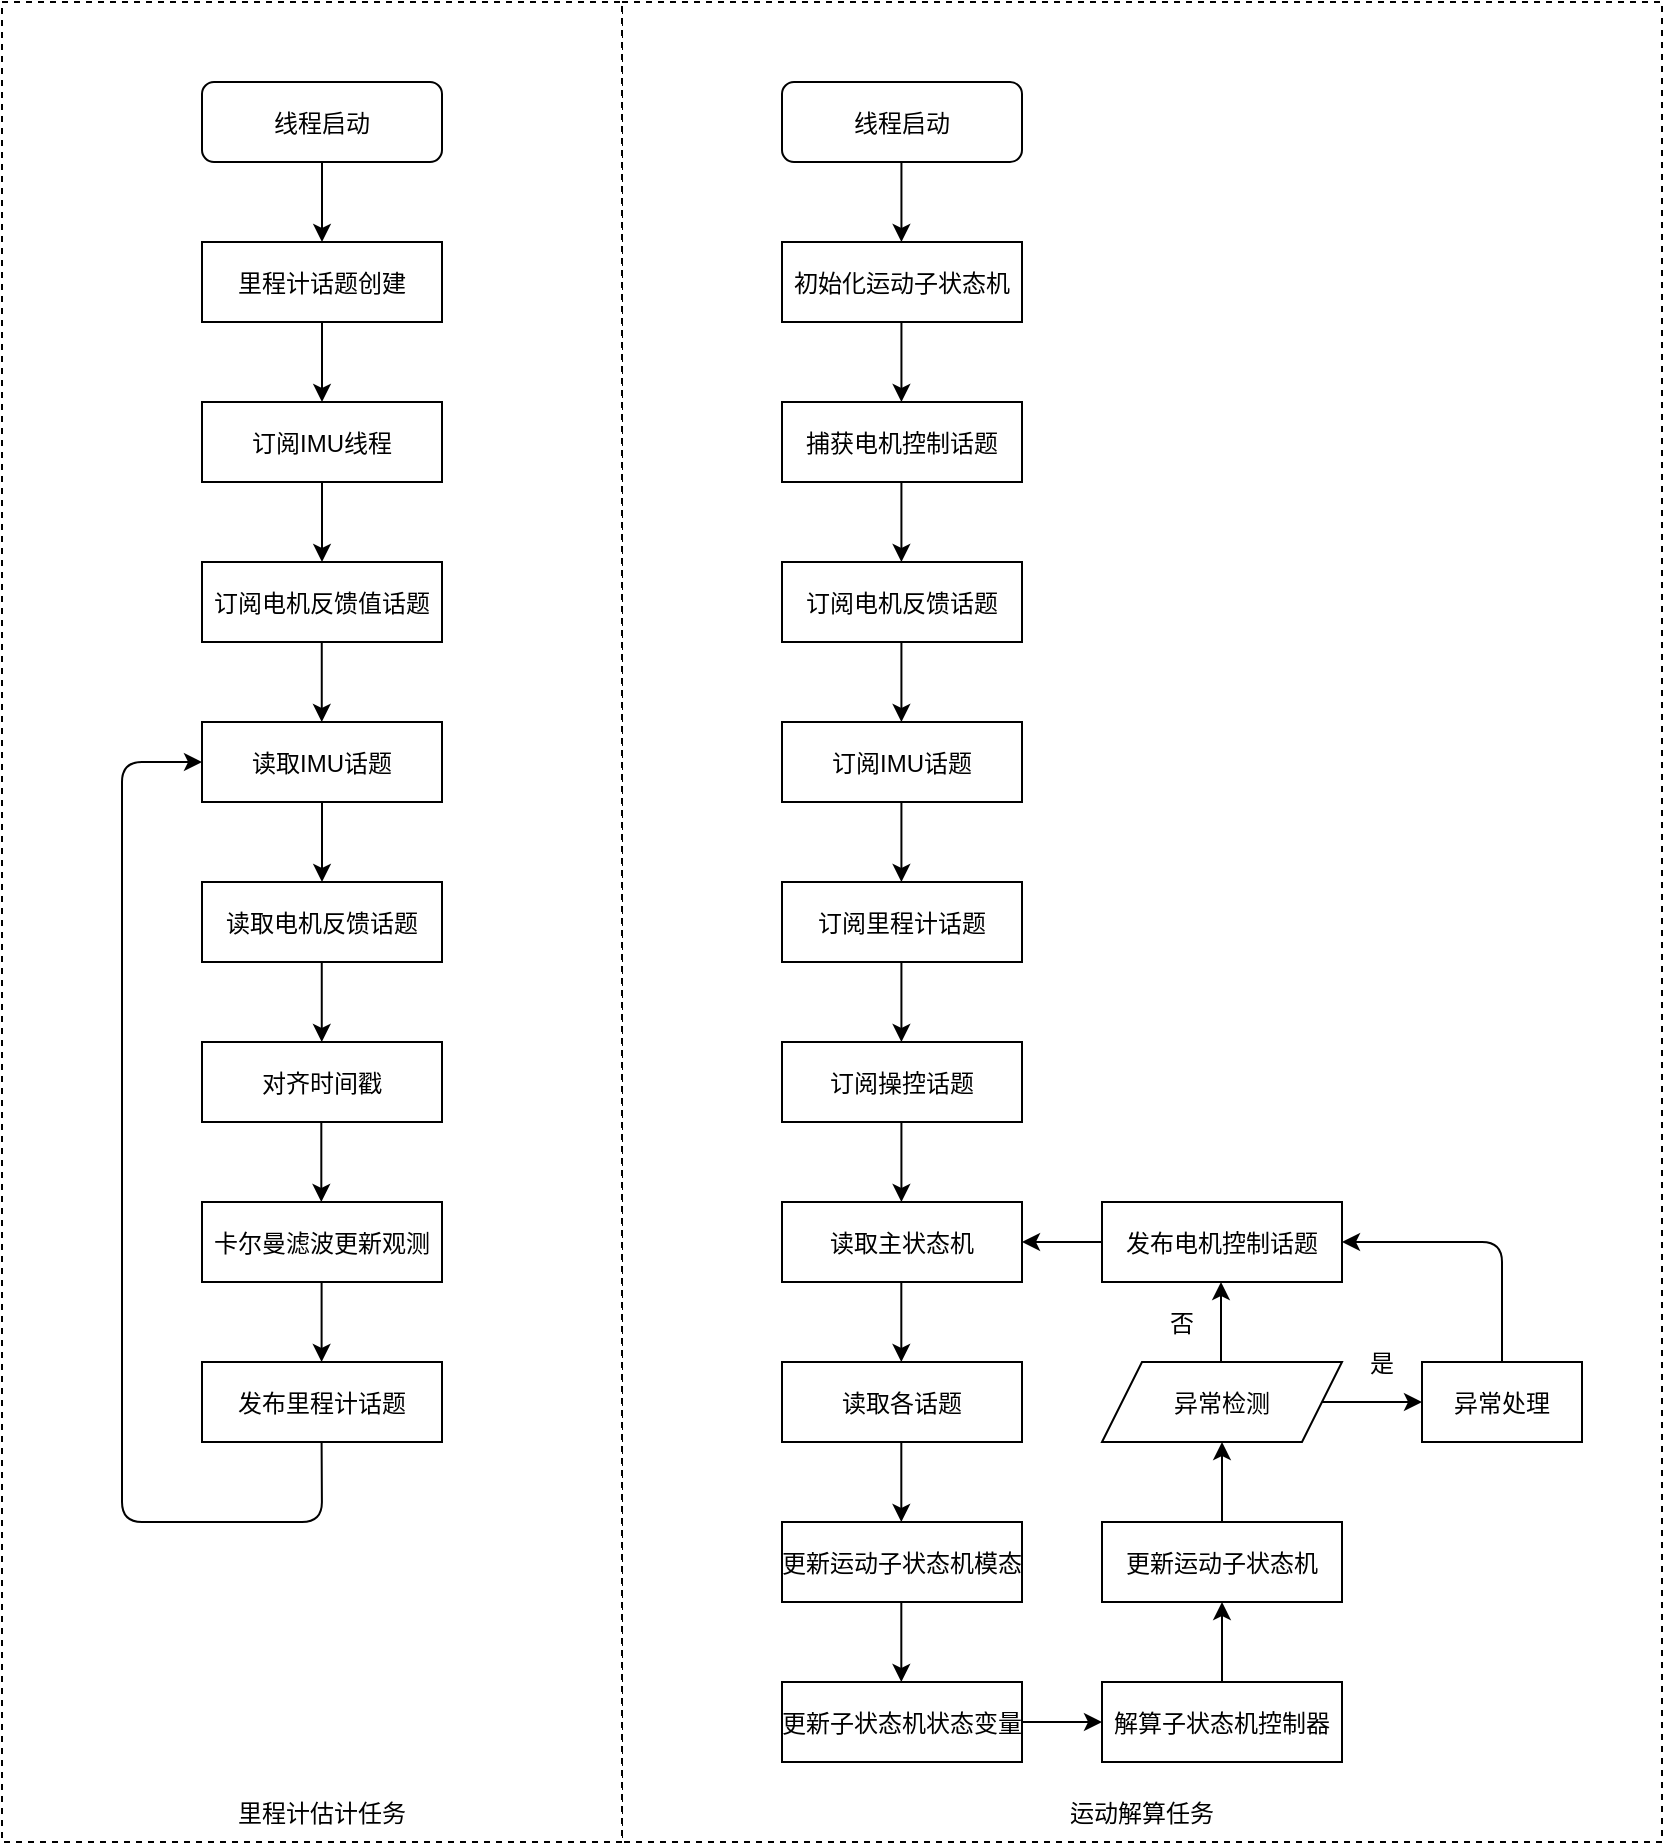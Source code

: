 <mxfile>
    <diagram id="dJeHLggQsJ0Tgp8NW4j0" name="Page-1">
        <mxGraphModel dx="1155" dy="649" grid="1" gridSize="10" guides="1" tooltips="1" connect="1" arrows="1" fold="1" page="1" pageScale="1" pageWidth="850" pageHeight="1100" math="0" shadow="0">
            <root>
                <mxCell id="0"/>
                <mxCell id="1" parent="0"/>
                <mxCell id="186" value="" style="rounded=0;dashed=1;" vertex="1" parent="1">
                    <mxGeometry x="310" width="520" height="920" as="geometry"/>
                </mxCell>
                <mxCell id="35" value="" style="rounded=0;dashed=1;" parent="1" vertex="1">
                    <mxGeometry width="310" height="920" as="geometry"/>
                </mxCell>
                <mxCell id="37" value="里程计话题创建" style="rounded=0;" parent="1" vertex="1">
                    <mxGeometry x="100" y="120" width="120" height="40" as="geometry"/>
                </mxCell>
                <mxCell id="38" value="订阅IMU线程" style="rounded=0;" parent="1" vertex="1">
                    <mxGeometry x="100" y="200" width="120" height="40" as="geometry"/>
                </mxCell>
                <mxCell id="39" value="" style="endArrow=classic;entryX=0.5;entryY=0;entryDx=0;entryDy=0;exitX=0.5;exitY=1;exitDx=0;exitDy=0;" parent="1" source="37" target="38" edge="1">
                    <mxGeometry width="50" height="50" relative="1" as="geometry">
                        <mxPoint x="260" y="270" as="sourcePoint"/>
                        <mxPoint x="310" y="220" as="targetPoint"/>
                    </mxGeometry>
                </mxCell>
                <mxCell id="59" value="线程启动" style="rounded=1;" parent="1" vertex="1">
                    <mxGeometry x="100" y="40" width="120" height="40" as="geometry"/>
                </mxCell>
                <mxCell id="60" value="" style="endArrow=classic;entryX=0.5;entryY=0;entryDx=0;entryDy=0;exitX=0.5;exitY=1;exitDx=0;exitDy=0;" parent="1" source="59" target="37" edge="1">
                    <mxGeometry width="50" height="50" relative="1" as="geometry">
                        <mxPoint x="260" y="160" as="sourcePoint"/>
                        <mxPoint x="310" y="110" as="targetPoint"/>
                    </mxGeometry>
                </mxCell>
                <mxCell id="88" value="订阅电机反馈值话题" style="rounded=0;" parent="1" vertex="1">
                    <mxGeometry x="100" y="280" width="120" height="40" as="geometry"/>
                </mxCell>
                <mxCell id="89" value="" style="endArrow=classic;entryX=0.5;entryY=0;entryDx=0;entryDy=0;exitX=0.5;exitY=1;exitDx=0;exitDy=0;" parent="1" target="88" edge="1">
                    <mxGeometry width="50" height="50" relative="1" as="geometry">
                        <mxPoint x="160" y="240.0" as="sourcePoint"/>
                        <mxPoint x="310" y="300" as="targetPoint"/>
                    </mxGeometry>
                </mxCell>
                <mxCell id="91" value="" style="endArrow=classic;entryX=0.5;entryY=0;entryDx=0;entryDy=0;exitX=0.5;exitY=1;exitDx=0;exitDy=0;" parent="1" edge="1">
                    <mxGeometry width="50" height="50" relative="1" as="geometry">
                        <mxPoint x="159.88" y="320.0" as="sourcePoint"/>
                        <mxPoint x="159.88" y="360" as="targetPoint"/>
                    </mxGeometry>
                </mxCell>
                <mxCell id="94" value="读取IMU话题" style="rounded=0;" parent="1" vertex="1">
                    <mxGeometry x="100" y="360" width="120" height="40" as="geometry"/>
                </mxCell>
                <mxCell id="95" value="读取电机反馈话题" style="rounded=0;" parent="1" vertex="1">
                    <mxGeometry x="100" y="440" width="120" height="40" as="geometry"/>
                </mxCell>
                <mxCell id="96" value="" style="endArrow=classic;entryX=0.5;entryY=0;entryDx=0;entryDy=0;exitX=0.5;exitY=1;exitDx=0;exitDy=0;" parent="1" target="95" edge="1">
                    <mxGeometry width="50" height="50" relative="1" as="geometry">
                        <mxPoint x="160" y="400" as="sourcePoint"/>
                        <mxPoint x="310" y="460" as="targetPoint"/>
                    </mxGeometry>
                </mxCell>
                <mxCell id="97" value="" style="endArrow=classic;entryX=0.5;entryY=0;entryDx=0;entryDy=0;exitX=0.5;exitY=1;exitDx=0;exitDy=0;" parent="1" edge="1">
                    <mxGeometry width="50" height="50" relative="1" as="geometry">
                        <mxPoint x="159.88" y="480" as="sourcePoint"/>
                        <mxPoint x="159.88" y="520" as="targetPoint"/>
                    </mxGeometry>
                </mxCell>
                <mxCell id="98" value="对齐时间戳" style="rounded=0;" parent="1" vertex="1">
                    <mxGeometry x="100" y="520" width="120" height="40" as="geometry"/>
                </mxCell>
                <mxCell id="99" value="卡尔曼滤波更新观测" style="rounded=0;" parent="1" vertex="1">
                    <mxGeometry x="100" y="600" width="120" height="40" as="geometry"/>
                </mxCell>
                <mxCell id="100" value="" style="endArrow=classic;entryX=0.5;entryY=0;entryDx=0;entryDy=0;exitX=0.5;exitY=1;exitDx=0;exitDy=0;" parent="1" edge="1">
                    <mxGeometry width="50" height="50" relative="1" as="geometry">
                        <mxPoint x="159.66" y="560.0" as="sourcePoint"/>
                        <mxPoint x="159.66" y="600" as="targetPoint"/>
                    </mxGeometry>
                </mxCell>
                <mxCell id="101" value="发布里程计话题" style="rounded=0;" parent="1" vertex="1">
                    <mxGeometry x="100" y="680" width="120" height="40" as="geometry"/>
                </mxCell>
                <mxCell id="102" value="" style="endArrow=classic;entryX=0.5;entryY=0;entryDx=0;entryDy=0;exitX=0.5;exitY=1;exitDx=0;exitDy=0;" parent="1" edge="1">
                    <mxGeometry width="50" height="50" relative="1" as="geometry">
                        <mxPoint x="159.8" y="640.0" as="sourcePoint"/>
                        <mxPoint x="159.8" y="680" as="targetPoint"/>
                    </mxGeometry>
                </mxCell>
                <mxCell id="103" value="" style="endArrow=classic;exitX=0.5;exitY=1;exitDx=0;exitDy=0;entryX=0;entryY=0.5;entryDx=0;entryDy=0;" parent="1" target="94" edge="1">
                    <mxGeometry width="50" height="50" relative="1" as="geometry">
                        <mxPoint x="159.8" y="720.0" as="sourcePoint"/>
                        <mxPoint x="30" y="680" as="targetPoint"/>
                        <Array as="points">
                            <mxPoint x="160" y="760"/>
                            <mxPoint x="60" y="760"/>
                            <mxPoint x="60" y="380"/>
                        </Array>
                    </mxGeometry>
                </mxCell>
                <mxCell id="127" value="里程计估计任务" style="text;strokeColor=none;fillColor=none;align=center;verticalAlign=middle;rounded=0;" parent="1" vertex="1">
                    <mxGeometry x="100" y="890" width="120" height="30" as="geometry"/>
                </mxCell>
                <mxCell id="146" value="线程启动" style="rounded=1;" vertex="1" parent="1">
                    <mxGeometry x="390" y="40" width="120" height="40" as="geometry"/>
                </mxCell>
                <mxCell id="147" value="" style="endArrow=classic;entryX=0.5;entryY=0;entryDx=0;entryDy=0;exitX=0.5;exitY=1;exitDx=0;exitDy=0;" edge="1" parent="1">
                    <mxGeometry width="50" height="50" relative="1" as="geometry">
                        <mxPoint x="449.72" y="80" as="sourcePoint"/>
                        <mxPoint x="449.72" y="120" as="targetPoint"/>
                    </mxGeometry>
                </mxCell>
                <mxCell id="148" value="初始化运动子状态机" style="rounded=0;" vertex="1" parent="1">
                    <mxGeometry x="390" y="120" width="120" height="40" as="geometry"/>
                </mxCell>
                <mxCell id="150" value="" style="endArrow=classic;entryX=0.5;entryY=0;entryDx=0;entryDy=0;exitX=0.5;exitY=1;exitDx=0;exitDy=0;" edge="1" parent="1">
                    <mxGeometry width="50" height="50" relative="1" as="geometry">
                        <mxPoint x="449.72" y="160" as="sourcePoint"/>
                        <mxPoint x="449.72" y="200" as="targetPoint"/>
                    </mxGeometry>
                </mxCell>
                <mxCell id="151" value="捕获电机控制话题" style="rounded=0;" vertex="1" parent="1">
                    <mxGeometry x="390" y="200" width="120" height="40" as="geometry"/>
                </mxCell>
                <mxCell id="152" value="订阅电机反馈话题" style="rounded=0;" vertex="1" parent="1">
                    <mxGeometry x="390" y="280" width="120" height="40" as="geometry"/>
                </mxCell>
                <mxCell id="154" value="" style="endArrow=classic;entryX=0.5;entryY=0;entryDx=0;entryDy=0;exitX=0.5;exitY=1;exitDx=0;exitDy=0;" edge="1" parent="1">
                    <mxGeometry width="50" height="50" relative="1" as="geometry">
                        <mxPoint x="449.71" y="240" as="sourcePoint"/>
                        <mxPoint x="449.71" y="280" as="targetPoint"/>
                    </mxGeometry>
                </mxCell>
                <mxCell id="155" value="订阅IMU话题" style="rounded=0;" vertex="1" parent="1">
                    <mxGeometry x="390" y="360" width="120" height="40" as="geometry"/>
                </mxCell>
                <mxCell id="156" value="" style="endArrow=classic;entryX=0.5;entryY=0;entryDx=0;entryDy=0;exitX=0.5;exitY=1;exitDx=0;exitDy=0;" edge="1" parent="1">
                    <mxGeometry width="50" height="50" relative="1" as="geometry">
                        <mxPoint x="449.71" y="320" as="sourcePoint"/>
                        <mxPoint x="449.71" y="360" as="targetPoint"/>
                    </mxGeometry>
                </mxCell>
                <mxCell id="157" value="订阅里程计话题" style="rounded=0;" vertex="1" parent="1">
                    <mxGeometry x="390" y="440" width="120" height="40" as="geometry"/>
                </mxCell>
                <mxCell id="158" value="" style="endArrow=classic;entryX=0.5;entryY=0;entryDx=0;entryDy=0;exitX=0.5;exitY=1;exitDx=0;exitDy=0;" edge="1" parent="1">
                    <mxGeometry width="50" height="50" relative="1" as="geometry">
                        <mxPoint x="449.71" y="400" as="sourcePoint"/>
                        <mxPoint x="449.71" y="440" as="targetPoint"/>
                    </mxGeometry>
                </mxCell>
                <mxCell id="159" value="读取主状态机" style="rounded=0;" vertex="1" parent="1">
                    <mxGeometry x="390" y="600" width="120" height="40" as="geometry"/>
                </mxCell>
                <mxCell id="160" value="" style="endArrow=classic;entryX=0.5;entryY=0;entryDx=0;entryDy=0;exitX=0.5;exitY=1;exitDx=0;exitDy=0;" edge="1" parent="1">
                    <mxGeometry width="50" height="50" relative="1" as="geometry">
                        <mxPoint x="449.71" y="480" as="sourcePoint"/>
                        <mxPoint x="449.71" y="520" as="targetPoint"/>
                    </mxGeometry>
                </mxCell>
                <mxCell id="162" value="更新运动子状态机模态" style="rounded=0;" vertex="1" parent="1">
                    <mxGeometry x="390" y="760" width="120" height="40" as="geometry"/>
                </mxCell>
                <mxCell id="163" value="读取各话题" style="rounded=0;" vertex="1" parent="1">
                    <mxGeometry x="390" y="680" width="120" height="40" as="geometry"/>
                </mxCell>
                <mxCell id="164" value="" style="endArrow=classic;entryX=0.5;entryY=0;entryDx=0;entryDy=0;exitX=0.5;exitY=1;exitDx=0;exitDy=0;" edge="1" parent="1">
                    <mxGeometry width="50" height="50" relative="1" as="geometry">
                        <mxPoint x="449.66" y="640.0" as="sourcePoint"/>
                        <mxPoint x="449.66" y="680" as="targetPoint"/>
                    </mxGeometry>
                </mxCell>
                <mxCell id="166" value="" style="endArrow=classic;entryX=0.5;entryY=0;entryDx=0;entryDy=0;exitX=0.5;exitY=1;exitDx=0;exitDy=0;" edge="1" parent="1">
                    <mxGeometry width="50" height="50" relative="1" as="geometry">
                        <mxPoint x="449.66" y="720" as="sourcePoint"/>
                        <mxPoint x="449.66" y="760" as="targetPoint"/>
                    </mxGeometry>
                </mxCell>
                <mxCell id="168" value="更新子状态机状态变量" style="rounded=0;" vertex="1" parent="1">
                    <mxGeometry x="390" y="840" width="120" height="40" as="geometry"/>
                </mxCell>
                <mxCell id="169" value="" style="endArrow=classic;entryX=0.5;entryY=0;entryDx=0;entryDy=0;exitX=0.5;exitY=1;exitDx=0;exitDy=0;" edge="1" parent="1">
                    <mxGeometry width="50" height="50" relative="1" as="geometry">
                        <mxPoint x="449.66" y="800" as="sourcePoint"/>
                        <mxPoint x="449.66" y="840" as="targetPoint"/>
                    </mxGeometry>
                </mxCell>
                <mxCell id="170" value="解算子状态机控制器" style="rounded=0;" vertex="1" parent="1">
                    <mxGeometry x="550" y="840" width="120" height="40" as="geometry"/>
                </mxCell>
                <mxCell id="171" value="" style="endArrow=classic;entryX=0;entryY=0.5;entryDx=0;entryDy=0;exitX=1;exitY=0.5;exitDx=0;exitDy=0;" edge="1" parent="1" source="168" target="170">
                    <mxGeometry width="50" height="50" relative="1" as="geometry">
                        <mxPoint x="449.66" y="880" as="sourcePoint"/>
                        <mxPoint x="449.66" y="920" as="targetPoint"/>
                    </mxGeometry>
                </mxCell>
                <mxCell id="173" value="" style="endArrow=classic;exitX=0.5;exitY=0;exitDx=0;exitDy=0;" edge="1" parent="1" source="170">
                    <mxGeometry width="50" height="50" relative="1" as="geometry">
                        <mxPoint x="459.66" y="810" as="sourcePoint"/>
                        <mxPoint x="610" y="800" as="targetPoint"/>
                    </mxGeometry>
                </mxCell>
                <mxCell id="175" value="异常检测" style="shape=parallelogram;perimeter=parallelogramPerimeter;fixedSize=1;" vertex="1" parent="1">
                    <mxGeometry x="550" y="680" width="120" height="40" as="geometry"/>
                </mxCell>
                <mxCell id="176" value="更新运动子状态机" style="rounded=0;" vertex="1" parent="1">
                    <mxGeometry x="550" y="760" width="120" height="40" as="geometry"/>
                </mxCell>
                <mxCell id="178" value="否" style="text;strokeColor=none;fillColor=none;align=center;verticalAlign=middle;rounded=0;" vertex="1" parent="1">
                    <mxGeometry x="570" y="640" width="40" height="40" as="geometry"/>
                </mxCell>
                <mxCell id="180" value="" style="endArrow=classic;exitX=0.5;exitY=0;exitDx=0;exitDy=0;" edge="1" parent="1">
                    <mxGeometry width="50" height="50" relative="1" as="geometry">
                        <mxPoint x="610" y="760" as="sourcePoint"/>
                        <mxPoint x="610" y="720" as="targetPoint"/>
                    </mxGeometry>
                </mxCell>
                <mxCell id="183" value="异常处理" style="rounded=0;" vertex="1" parent="1">
                    <mxGeometry x="710" y="680" width="80" height="40" as="geometry"/>
                </mxCell>
                <mxCell id="184" value="" style="endArrow=classic;exitX=1;exitY=0.5;exitDx=0;exitDy=0;entryX=0;entryY=0.5;entryDx=0;entryDy=0;" edge="1" parent="1" source="175" target="183">
                    <mxGeometry width="50" height="50" relative="1" as="geometry">
                        <mxPoint x="620" y="770" as="sourcePoint"/>
                        <mxPoint x="620" y="730.0" as="targetPoint"/>
                    </mxGeometry>
                </mxCell>
                <mxCell id="187" value="运动解算任务" style="text;strokeColor=none;fillColor=none;align=center;verticalAlign=middle;rounded=0;" vertex="1" parent="1">
                    <mxGeometry x="510" y="890" width="120" height="30" as="geometry"/>
                </mxCell>
                <mxCell id="188" value="发布电机控制话题" style="rounded=0;" vertex="1" parent="1">
                    <mxGeometry x="550" y="600" width="120" height="40" as="geometry"/>
                </mxCell>
                <mxCell id="189" value="" style="endArrow=classic;exitX=0.5;exitY=0;exitDx=0;exitDy=0;" edge="1" parent="1">
                    <mxGeometry width="50" height="50" relative="1" as="geometry">
                        <mxPoint x="609.5" y="680" as="sourcePoint"/>
                        <mxPoint x="609.5" y="640" as="targetPoint"/>
                    </mxGeometry>
                </mxCell>
                <mxCell id="190" value="" style="endArrow=classic;exitX=0.5;exitY=0;exitDx=0;exitDy=0;entryX=1;entryY=0.5;entryDx=0;entryDy=0;" edge="1" parent="1" source="183" target="188">
                    <mxGeometry width="50" height="50" relative="1" as="geometry">
                        <mxPoint x="670" y="710" as="sourcePoint"/>
                        <mxPoint x="720" y="710" as="targetPoint"/>
                        <Array as="points">
                            <mxPoint x="750" y="620"/>
                        </Array>
                    </mxGeometry>
                </mxCell>
                <mxCell id="191" value="" style="endArrow=classic;exitX=0;exitY=0.5;exitDx=0;exitDy=0;entryX=1;entryY=0.5;entryDx=0;entryDy=0;" edge="1" parent="1" source="188" target="159">
                    <mxGeometry width="50" height="50" relative="1" as="geometry">
                        <mxPoint x="619.5" y="690" as="sourcePoint"/>
                        <mxPoint x="619.5" y="650" as="targetPoint"/>
                    </mxGeometry>
                </mxCell>
                <mxCell id="192" value="是" style="text;strokeColor=none;fillColor=none;align=center;verticalAlign=middle;rounded=0;" vertex="1" parent="1">
                    <mxGeometry x="670" y="660" width="40" height="40" as="geometry"/>
                </mxCell>
                <mxCell id="193" value="订阅操控话题" style="rounded=0;" vertex="1" parent="1">
                    <mxGeometry x="390" y="520" width="120" height="40" as="geometry"/>
                </mxCell>
                <mxCell id="194" value="" style="endArrow=classic;entryX=0.5;entryY=0;entryDx=0;entryDy=0;exitX=0.5;exitY=1;exitDx=0;exitDy=0;" edge="1" parent="1">
                    <mxGeometry width="50" height="50" relative="1" as="geometry">
                        <mxPoint x="449.71" y="560" as="sourcePoint"/>
                        <mxPoint x="449.71" y="600" as="targetPoint"/>
                    </mxGeometry>
                </mxCell>
            </root>
        </mxGraphModel>
    </diagram>
</mxfile>